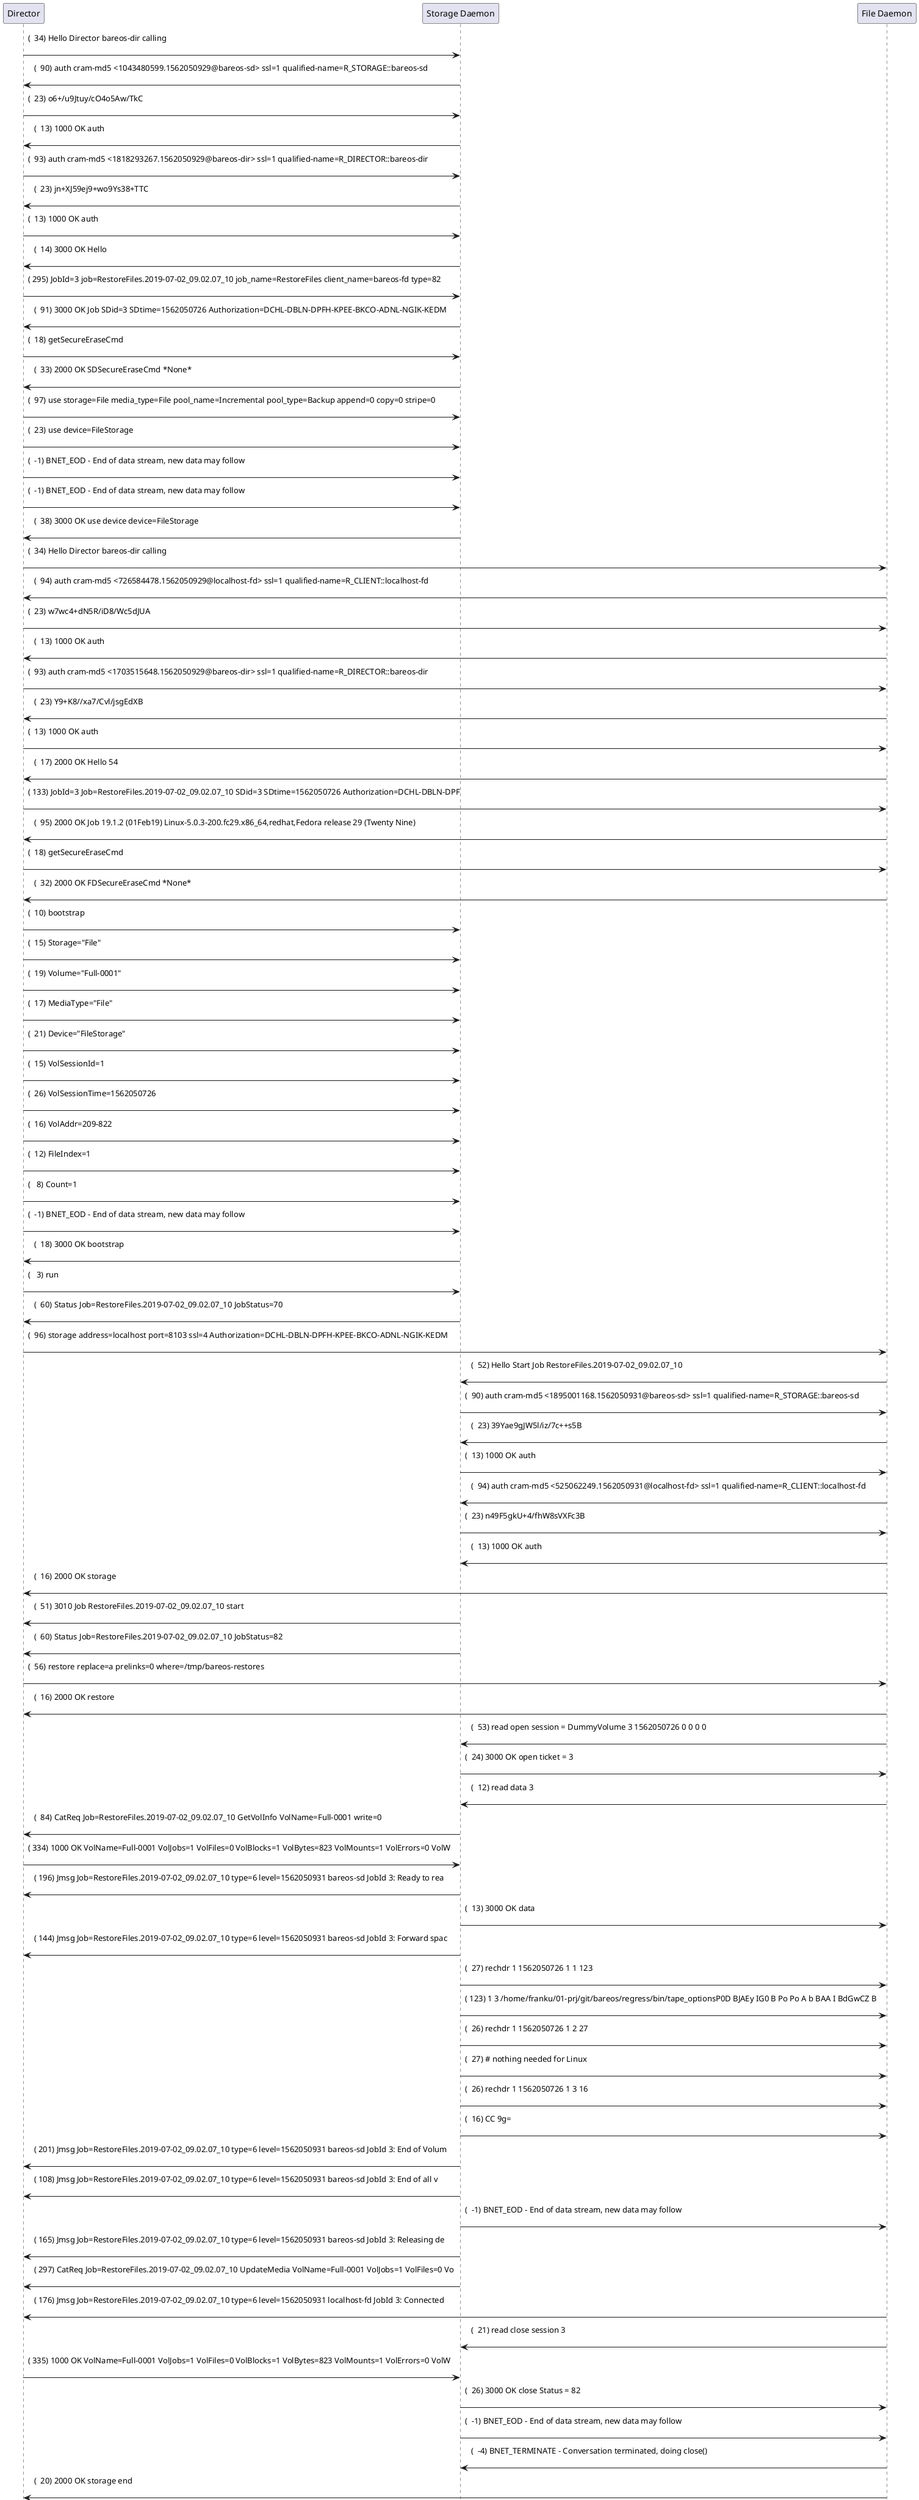 .. uml::
  :caption: Network Sequence of a Restore of a Single File

  @startuml

  participant dir as "Director"
  participant sd as "Storage Daemon"
  participant fd as "File Daemon"

  dir -> sd: (  34) Hello Director bareos-dir calling \n
  sd -> dir: (  90) auth cram-md5 <1043480599.1562050929@bareos-sd> ssl=1 qualified-name=R_STORAGE::bareos-sd \n
  dir -> sd: (  23) o6+/u9Jtuy/cO4o5Aw/TkC\n
  sd -> dir: (  13) 1000 OK auth \n
  dir -> sd: (  93) auth cram-md5 <1818293267.1562050929@bareos-dir> ssl=1 qualified-name=R_DIRECTOR::bareos-dir \n
  sd -> dir: (  23) jn+XJ59ej9+wo9Ys38+TTC\n
  dir -> sd: (  13) 1000 OK auth \n
  sd -> dir: (  14) 3000 OK Hello \n
  dir -> sd: ( 295) JobId=3 job=RestoreFiles.2019-07-02_09.02.07_10 job_name=RestoreFiles client_name=bareos-fd type=82 \n
  sd -> dir: (  91) 3000 OK Job SDid=3 SDtime=1562050726 Authorization=DCHL-DBLN-DPFH-KPEE-BKCO-ADNL-NGIK-KEDM \n
  dir -> sd: (  18) getSecureEraseCmd \n
  sd -> dir: (  33) 2000 OK SDSecureEraseCmd *None*  \n
  dir -> sd: (  97) use storage=File media_type=File pool_name=Incremental pool_type=Backup append=0 copy=0 stripe=0 \n
  dir -> sd: (  23) use device=FileStorage \n
  dir -> sd: (  -1) BNET_EOD - End of data stream, new data may follow\n
  dir -> sd: (  -1) BNET_EOD - End of data stream, new data may follow\n
  sd -> dir: (  38) 3000 OK use device device=FileStorage \n
  dir -> fd: (  34) Hello Director bareos-dir calling \n
  fd -> dir: (  94) auth cram-md5 <726584478.1562050929@localhost-fd> ssl=1 qualified-name=R_CLIENT::localhost-fd \n
  dir -> fd: (  23) w7wc4+dN5R/iD8/Wc5dJUA\n
  fd -> dir: (  13) 1000 OK auth \n
  dir -> fd: (  93) auth cram-md5 <1703515648.1562050929@bareos-dir> ssl=1 qualified-name=R_DIRECTOR::bareos-dir \n
  fd -> dir: (  23) Y9+K8//xa7/Cvl/jsgEdXB\n
  dir -> fd: (  13) 1000 OK auth \n
  fd -> dir: (  17) 2000 OK Hello 54 \n
  dir -> fd: ( 133) JobId=3 Job=RestoreFiles.2019-07-02_09.02.07_10 SDid=3 SDtime=1562050726 Authorization=DCHL-DBLN-DPF\n
  fd -> dir: (  95) 2000 OK Job 19.1.2 (01Feb19) Linux-5.0.3-200.fc29.x86_64,redhat,Fedora release 29 (Twenty Nine)\n
  dir -> fd: (  18) getSecureEraseCmd \n
  fd -> dir: (  32) 2000 OK FDSecureEraseCmd *None* \n
  dir -> sd: (  10) bootstrap \n
  dir -> sd: (  15) Storage="File" \n
  dir -> sd: (  19) Volume="Full-0001" \n
  dir -> sd: (  17) MediaType="File" \n
  dir -> sd: (  21) Device="FileStorage" \n
  dir -> sd: (  15) VolSessionId=1 \n
  dir -> sd: (  26) VolSessionTime=1562050726 \n
  dir -> sd: (  16) VolAddr=209-822 \n
  dir -> sd: (  12) FileIndex=1 \n
  dir -> sd: (   8) Count=1 \n
  dir -> sd: (  -1) BNET_EOD - End of data stream, new data may follow\n
  sd -> dir: (  18) 3000 OK bootstrap \n
  dir -> sd: (   3) run\n
  sd -> dir: (  60) Status Job=RestoreFiles.2019-07-02_09.02.07_10 JobStatus=70 \n
  dir -> fd: (  96) storage address=localhost port=8103 ssl=4 Authorization=DCHL-DBLN-DPFH-KPEE-BKCO-ADNL-NGIK-KEDM \n
  fd -> sd: (  52) Hello Start Job RestoreFiles.2019-07-02_09.02.07_10 \n
  sd -> fd: (  90) auth cram-md5 <1895001168.1562050931@bareos-sd> ssl=1 qualified-name=R_STORAGE::bareos-sd \n
  fd -> sd: (  23) 39Yae9gJW5l/iz/7c++s5B\n
  sd -> fd: (  13) 1000 OK auth \n
  fd -> sd: (  94) auth cram-md5 <525062249.1562050931@localhost-fd> ssl=1 qualified-name=R_CLIENT::localhost-fd \n
  sd -> fd: (  23) n49F5gkU+4/fhW8sVXFc3B\n
  fd -> sd: (  13) 1000 OK auth \n
  fd -> dir: (  16) 2000 OK storage \n
  sd -> dir: (  51) 3010 Job RestoreFiles.2019-07-02_09.02.07_10 start \n
  sd -> dir: (  60) Status Job=RestoreFiles.2019-07-02_09.02.07_10 JobStatus=82 \n
  dir -> fd: (  56) restore replace=a prelinks=0 where=/tmp/bareos-restores \n
  fd -> dir: (  16) 2000 OK restore \n
  fd -> sd: (  53) read open session = DummyVolume 3 1562050726 0 0 0 0 \n
  sd -> fd: (  24) 3000 OK open ticket = 3 \n
  fd -> sd: (  12) read data 3 \n
  sd -> dir: (  84) CatReq Job=RestoreFiles.2019-07-02_09.02.07_10 GetVolInfo VolName=Full-0001 write=0 \n
  dir -> sd: ( 334) 1000 OK VolName=Full-0001 VolJobs=1 VolFiles=0 VolBlocks=1 VolBytes=823 VolMounts=1 VolErrors=0 VolW\n
  sd -> dir: ( 196) Jmsg Job=RestoreFiles.2019-07-02_09.02.07_10 type=6 level=1562050931 bareos-sd JobId 3: Ready to rea\n
  sd -> fd: (  13) 3000 OK data \n
  sd -> dir: ( 144) Jmsg Job=RestoreFiles.2019-07-02_09.02.07_10 type=6 level=1562050931 bareos-sd JobId 3: Forward spac\n
  sd -> fd: (  27) rechdr 1 1562050726 1 1 123\n
  sd -> fd: ( 123) 1 3 /home/franku/01-prj/git/bareos/regress/bin/tape_optionsP0D BJAEy IG0 B Po Po A b BAA I BdGwCZ B\n
  sd -> fd: (  26) rechdr 1 1562050726 1 2 27\n
  sd -> fd: (  27) # nothing needed for Linux \n
  sd -> fd: (  26) rechdr 1 1562050726 1 3 16\n
  sd -> fd: (  16) CC 9g=\n
  sd -> dir: ( 201) Jmsg Job=RestoreFiles.2019-07-02_09.02.07_10 type=6 level=1562050931 bareos-sd JobId 3: End of Volum\n
  sd -> dir: ( 108) Jmsg Job=RestoreFiles.2019-07-02_09.02.07_10 type=6 level=1562050931 bareos-sd JobId 3: End of all v\n
  sd -> fd: (  -1) BNET_EOD - End of data stream, new data may follow\n
  sd -> dir: ( 165) Jmsg Job=RestoreFiles.2019-07-02_09.02.07_10 type=6 level=1562050931 bareos-sd JobId 3: Releasing de\n
  sd -> dir: ( 297) CatReq Job=RestoreFiles.2019-07-02_09.02.07_10 UpdateMedia VolName=Full-0001 VolJobs=1 VolFiles=0 Vo\n
  fd -> dir: ( 176) Jmsg Job=RestoreFiles.2019-07-02_09.02.07_10 type=6 level=1562050931 localhost-fd JobId 3: Connected\n
  fd -> sd: (  21) read close session 3 \n
  dir -> sd: ( 335) 1000 OK VolName=Full-0001 VolJobs=1 VolFiles=0 VolBlocks=1 VolBytes=823 VolMounts=1 VolErrors=0 VolW\n
  sd -> fd: (  26) 3000 OK close Status = 82 \n
  sd -> fd: (  -1) BNET_EOD - End of data stream, new data may follow\n
  fd -> sd: (  -4) BNET_TERMINATE - Conversation terminated, doing close() \n
  fd -> dir: (  20) 2000 OK storage end \n
  sd -> dir: (  96) 3099 Job RestoreFiles.2019-07-02_09.02.07_10 end JobStatus=84 JobFiles=0 JobBytes=0 JobErrors=0 \n
  sd -> dir: (  -1) BNET_EOD - End of data stream, new data may follow\n
  sd -> dir: (  -4) BNET_TERMINATE - Conversation terminated, doing close() \n
  sd -> dir: (  -1) BNET_EOD - End of data stream, new data may follow\n
  dir -> fd: (  10) endrestore\n
  sd -> dir: (  -4) BNET_TERMINATE - Conversation terminated, doing close() \n
  fd -> sd: (  -4) BNET_TERMINATE - Conversation terminated, doing close() \n
  fd -> dir: (  86) 2800 End Job TermCode=84 JobFiles=1 ReadBytes=27 JobBytes=27 Errors=0 VSS=0 Encrypt=0 \n
  fd -> dir: (  -4) BNET_TERMINATE - Conversation terminated, doing close() \n

  @enduml
